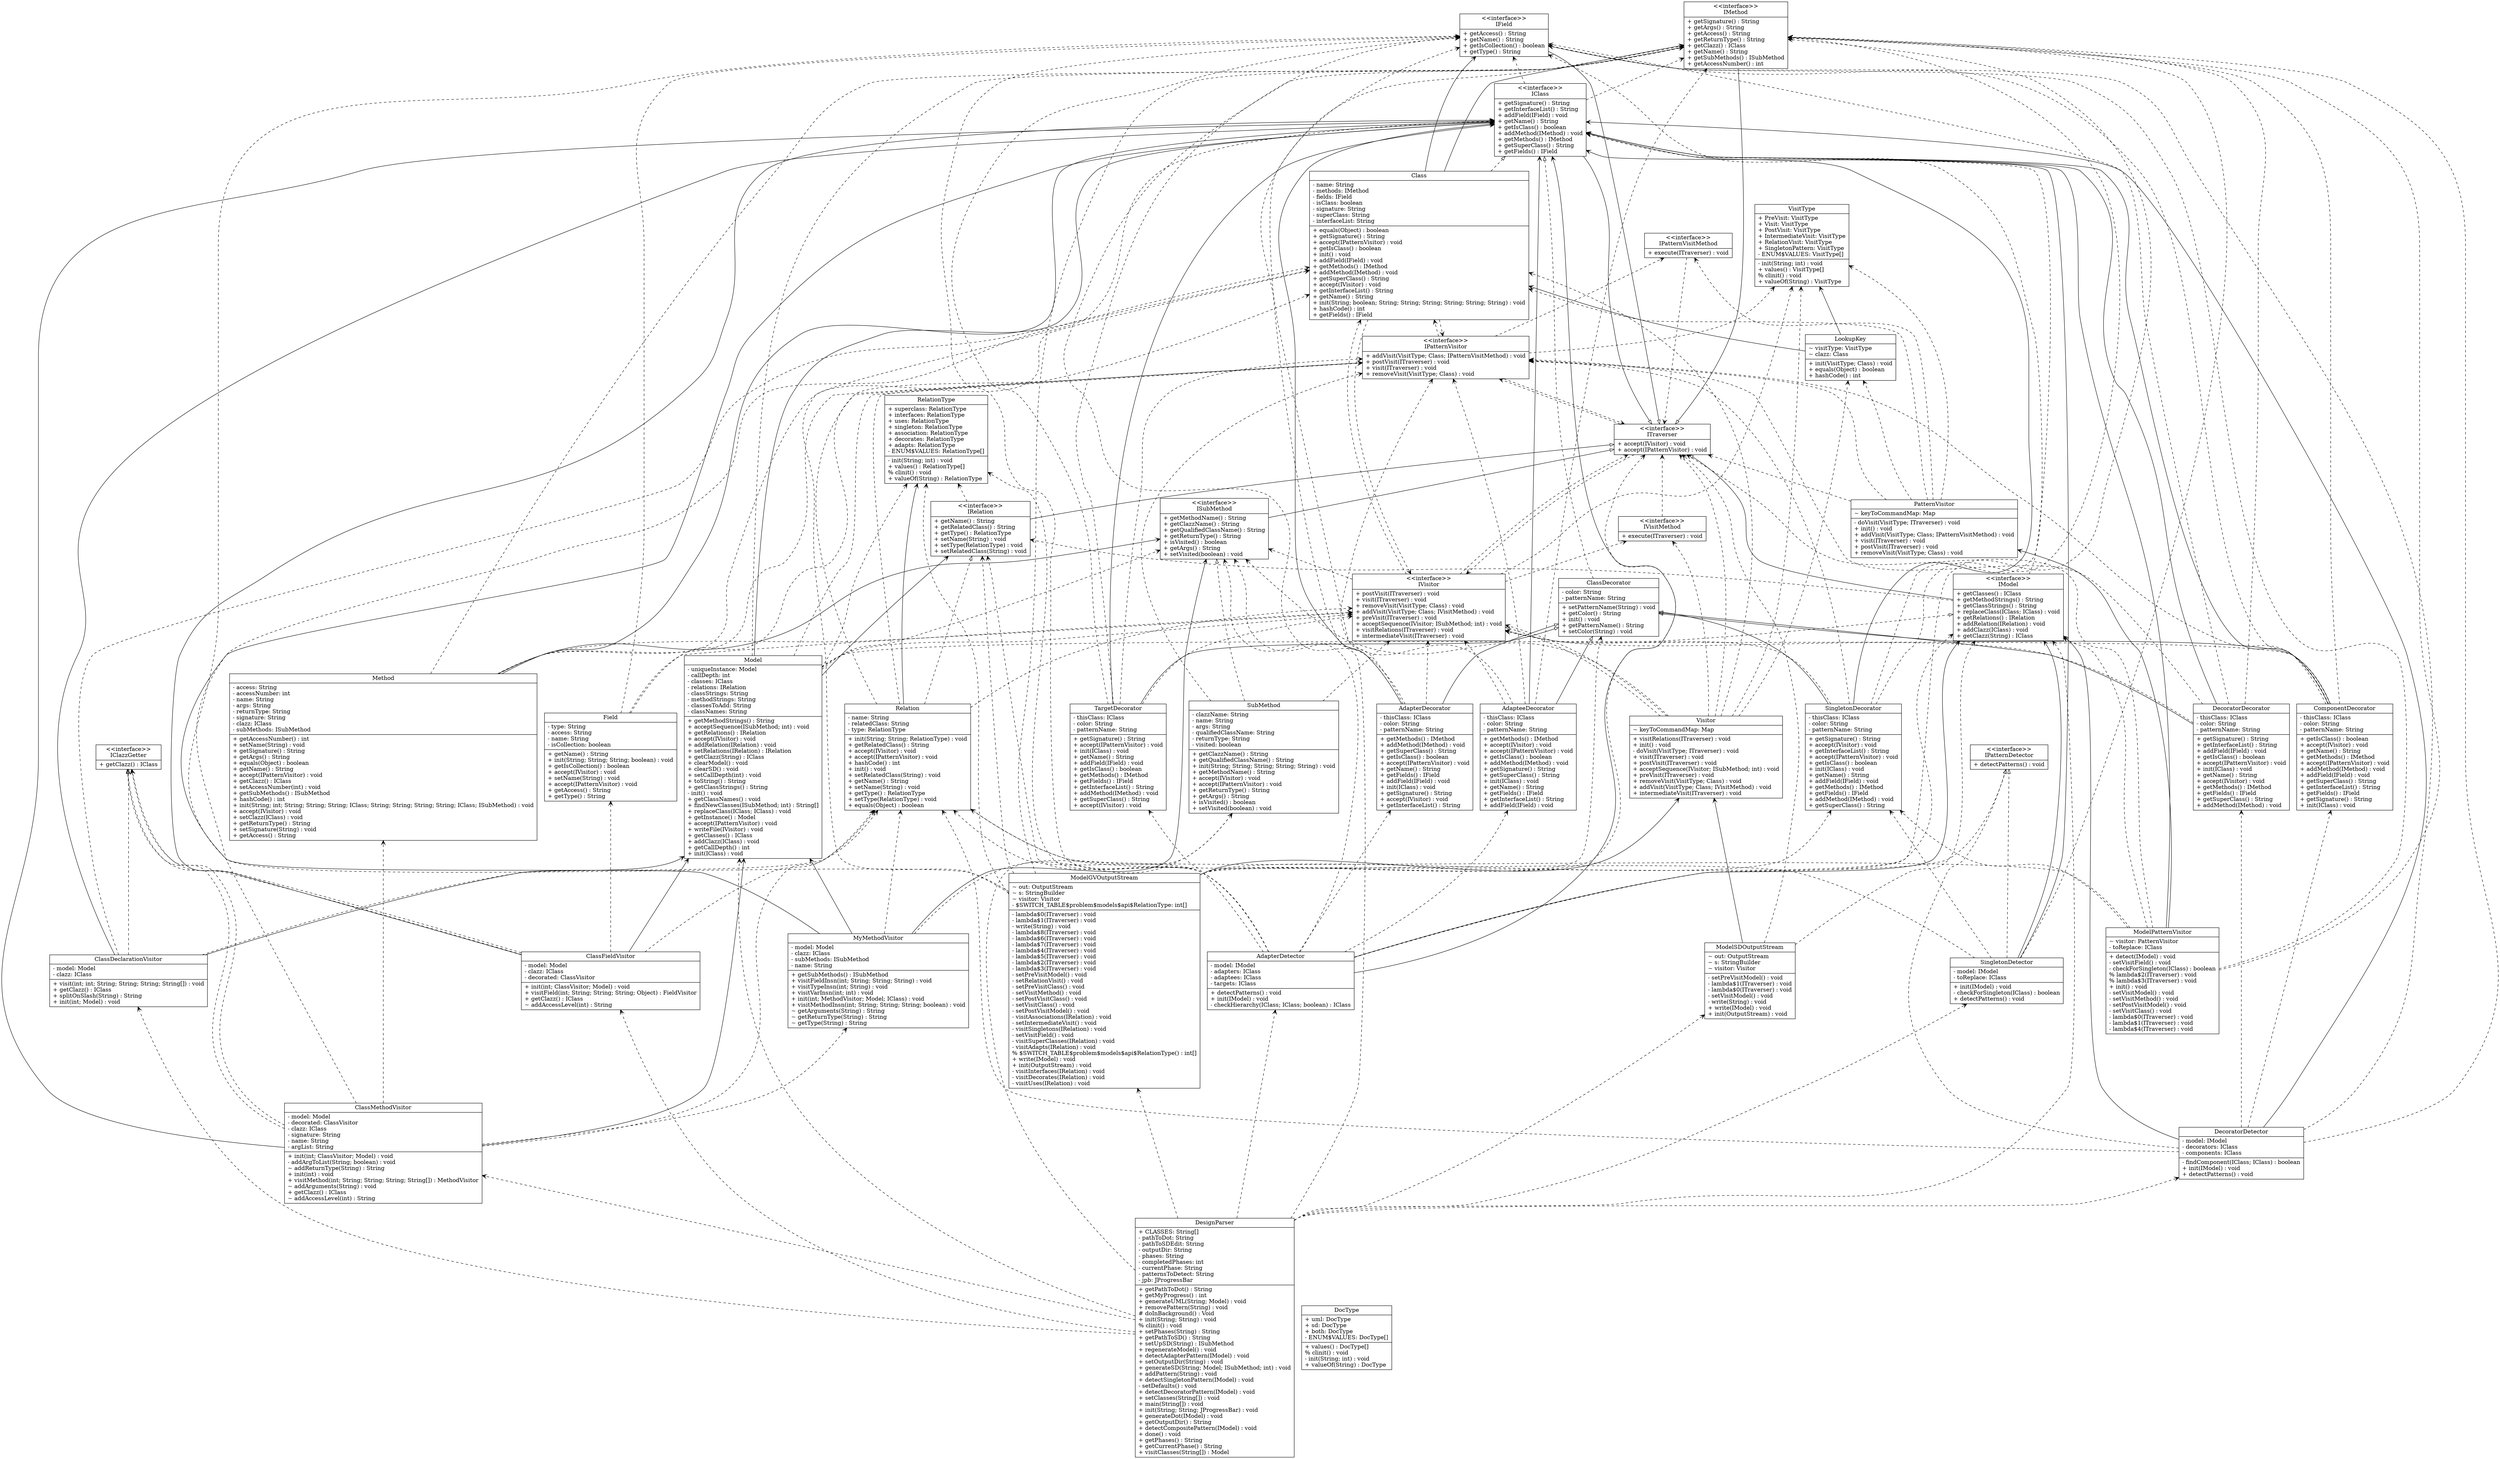 digraph model{
rankdir = BT;
DecoratorDetector [
shape="record",
label = "{DecoratorDetector| - model: IModel\l- decorators: IClass\l- components: IClass\l|- findComponent(IClass; IClass) : boolean\l+ init(IModel) : void\l+ detectPatterns() : void\l}"
];

IVisitor [
shape="record",
label = "{\<\<interface\>\>\nIVisitor| + postVisit(ITraverser) : void\l+ visit(ITraverser) : void\l+ removeVisit(VisitType; Class) : void\l+ addVisit(VisitType; Class; IVisitMethod) : void\l+ preVisit(ITraverser) : void\l+ acceptSequence(IVisitor; ISubMethod; int) : void\l+ visitRelations(ITraverser) : void\l+ intermediateVisit(ITraverser) : void\l}"
];

ClassMethodVisitor [
shape="record",
label = "{ClassMethodVisitor| - model: Model\l- decorated: ClassVisitor\l- clazz: IClass\l- signature: String\l- name: String\l- argList: String\l|+ init(int; ClassVisitor; Model) : void\l- addArgToList(String; boolean) : void\l~ addReturnType(String) : String\l+ init(int) : void\l+ visitMethod(int; String; String; String; String[]) : MethodVisitor\l~ addArguments(String) : void\l+ getClazz() : IClass\l~ addAccessLevel(int) : String\l}"
];

LookupKey [
shape="record",
label = "{LookupKey| ~ visitType: VisitType\l~ clazz: Class\l|+ init(VisitType; Class) : void\l+ equals(Object) : boolean\l+ hashCode() : int\l}"
];

ComponentDecorator [
shape="record",
label = "{ComponentDecorator| - thisClass: IClass\l- color: String\l- patternName: String\l|+ getIsClass() : boolean\l+ accept(IVisitor) : void\l+ getName() : String\l+ getMethods() : IMethod\l+ accept(IPatternVisitor) : void\l+ addMethod(IMethod) : void\l+ addField(IField) : void\l+ getSuperClass() : String\l+ getInterfaceList() : String\l+ getFields() : IField\l+ getSignature() : String\l+ init(IClass) : void\l}"
];

ModelPatternVisitor [
shape="record",
label = "{ModelPatternVisitor| ~ visitor: PatternVisitor\l- toReplace: IClass\l|+ detect(IModel) : void\l- setVisitField() : void\l- checkForSingleton(IClass) : boolean\l% lambda$2(ITraverser) : void\l% lambda$3(ITraverser) : void\l+ init() : void\l- setVisitModel() : void\l- setVisitMethod() : void\l- setPostVisitModel() : void\l- setVisitClass() : void\l- lambda$0(ITraverser) : void\l- lambda$1(ITraverser) : void\l- lambda$4(ITraverser) : void\l}"
];

Method [
shape="record",
label = "{Method| - access: String\l- accessNumber: int\l- name: String\l- args: String\l- returnType: String\l- signature: String\l- clazz: IClass\l- subMethods: ISubMethod\l|+ getAccessNumber() : int\l+ setName(String) : void\l+ getSignature() : String\l+ getArgs() : String\l+ equals(Object) : boolean\l+ getName() : String\l+ accept(IPatternVisitor) : void\l+ getClazz() : IClass\l+ setAccessNumber(int) : void\l+ getSubMethods() : ISubMethod\l+ hashCode() : int\l+ init(String; int; String; String; String; IClass; String; String; String; String; IClass; ISubMethod) : void\l+ accept(IVisitor) : void\l+ setClazz(IClass) : void\l+ getReturnType() : String\l+ setSignature(String) : void\l+ getAccess() : String\l}"
];

SingletonDetector [
shape="record",
label = "{SingletonDetector| - model: IModel\l- toReplace: IClass\l|+ init(IModel) : void\l- checkForSingleton(IClass) : boolean\l+ detectPatterns() : void\l}"
];

IField [
shape="record",
label = "{\<\<interface\>\>\nIField| + getAccess() : String\l+ getName() : String\l+ getIsCollection() : boolean\l+ getType() : String\l}"
];

ModelSDOutputStream [
shape="record",
label = "{ModelSDOutputStream| ~ out: OutputStream\l~ s: StringBuilder\l~ visitor: Visitor\l|- setPreVisitModel() : void\l- lambda$1(ITraverser) : void\l- lambda$0(ITraverser) : void\l- setVisitModel() : void\l- write(String) : void\l+ write(IModel) : void\l+ init(OutputStream) : void\l}"
];

ISubMethod [
shape="record",
label = "{\<\<interface\>\>\nISubMethod| + getMethodName() : String\l+ getClazzName() : String\l+ getQualifiedClassName() : String\l+ getReturnType() : String\l+ isVisited() : boolean\l+ getArgs() : String\l+ setVisited(boolean) : void\l}"
];

IVisitMethod [
shape="record",
label = "{\<\<interface\>\>\nIVisitMethod| + execute(ITraverser) : void\l}"
];

AdapterDetector [
shape="record",
label = "{AdapterDetector| - model: IModel\l- adapters: IClass\l- adaptees: IClass\l- targets: IClass\l|+ detectPatterns() : void\l+ init(IModel) : void\l- checkHierarchy(IClass; IClass; boolean) : IClass\l}"
];

Class [
shape="record",
label = "{Class| - name: String\l- methods: IMethod\l- fields: IField\l- isClass: boolean\l- signature: String\l- superClass: String\l- interfaceList: String\l|+ equals(Object) : boolean\l+ getSignature() : String\l+ accept(IPatternVisitor) : void\l+ getIsClass() : boolean\l+ init() : void\l+ addField(IField) : void\l+ getMethods() : IMethod\l+ addMethod(IMethod) : void\l+ getSuperClass() : String\l+ accept(IVisitor) : void\l+ getInterfaceList() : String\l+ getName() : String\l+ init(String; boolean; String; String; String; String; String; String) : void\l+ hashCode() : int\l+ getFields() : IField\l}"
];

IRelation [
shape="record",
label = "{\<\<interface\>\>\nIRelation| + getName() : String\l+ getRelatedClass() : String\l+ getType() : RelationType\l+ setName(String) : void\l+ setType(RelationType) : void\l+ setRelatedClass(String) : void\l}"
];

VisitType [
shape="record",
label = "{VisitType| + PreVisit: VisitType\l+ Visit: VisitType\l+ PostVisit: VisitType\l+ IntermediateVisit: VisitType\l+ RelationVisit: VisitType\l+ SingletonPattern: VisitType\l- ENUM$VALUES: VisitType[]\l|- init(String; int) : void\l+ values() : VisitType[]\l% clinit() : void\l+ valueOf(String) : VisitType\l}"
];

Model [
shape="record",
label = "{Model| - uniqueInstance: Model\l- callDepth: int\l- classes: IClass\l- relations: IRelation\l- classStrings: String\l- methodStrings: String\l- classesToAdd: String\l- classNames: String\l|+ getMethodStrings() : String\l+ acceptSequence(ISubMethod; int) : void\l+ getRelations() : IRelation\l+ accept(IVisitor) : void\l+ addRelation(IRelation) : void\l+ setRelations(IRelation) : IRelation\l+ getClazz(String) : IClass\l+ clearModel() : void\l+ clearSD() : void\l+ setCallDepth(int) : void\l+ toString() : String\l+ getClassStrings() : String\l- init() : void\l+ getClassNames() : void\l+ findNewClasses(ISubMethod; int) : String[]\l+ replaceClass(IClass; IClass) : void\l+ getInstance() : Model\l+ accept(IPatternVisitor) : void\l+ writeFile(IVisitor) : void\l+ getClasses() : IClass\l+ addClazz(IClass) : void\l+ getCallDepth() : int\l+ init(IClass) : void\l}"
];

ModelGVOutputStream [
shape="record",
label = "{ModelGVOutputStream| ~ out: OutputStream\l~ s: StringBuilder\l~ visitor: Visitor\l- $SWITCH_TABLE$problem$models$api$RelationType: int[]\l|- lambda$0(ITraverser) : void\l- lambda$1(ITraverser) : void\l- write(String) : void\l- lambda$8(ITraverser) : void\l- lambda$6(ITraverser) : void\l- lambda$7(ITraverser) : void\l- lambda$4(ITraverser) : void\l- lambda$5(ITraverser) : void\l- lambda$2(ITraverser) : void\l- lambda$3(ITraverser) : void\l- setPreVisitModel() : void\l- setRelationVisit() : void\l- setPreVisitClass() : void\l- setVisitMethod() : void\l- setPostVisitClass() : void\l- setVisitClass() : void\l- setPostVisitModel() : void\l- visitAssociations(IRelation) : void\l- setIntermediateVisit() : void\l- visitSingletons(IRelation) : void\l- setVisitField() : void\l- visitSuperClasses(IRelation) : void\l- visitAdapts(IRelation) : void\l% $SWITCH_TABLE$problem$models$api$RelationType() : int[]\l+ write(IModel) : void\l+ init(OutputStream) : void\l- visitInterfaces(IRelation) : void\l- visitDecorates(IRelation) : void\l- visitUses(IRelation) : void\l}"
];

ITraverser [
shape="record",
label = "{\<\<interface\>\>\nITraverser| + accept(IVisitor) : void\l+ accept(IPatternVisitor) : void\l}"
];

AdapterDecorator [
shape="record",
label = "{AdapterDecorator| - thisClass: IClass\l- color: String\l- patternName: String\l|+ getMethods() : IMethod\l+ addMethod(IMethod) : void\l+ getSuperClass() : String\l+ getIsClass() : boolean\l+ accept(IPatternVisitor) : void\l+ getName() : String\l+ getFields() : IField\l+ addField(IField) : void\l+ init(IClass) : void\l+ getSignature() : String\l+ accept(IVisitor) : void\l+ getInterfaceList() : String\l}"
];

AdapteeDecorator [
shape="record",
label = "{AdapteeDecorator| - thisClass: IClass\l- color: String\l- patternName: String\l|+ getMethods() : IMethod\l+ accept(IVisitor) : void\l+ accept(IPatternVisitor) : void\l+ getIsClass() : boolean\l+ addMethod(IMethod) : void\l+ getSignature() : String\l+ getSuperClass() : String\l+ init(IClass) : void\l+ getName() : String\l+ getFields() : IField\l+ getInterfaceList() : String\l+ addField(IField) : void\l}"
];

IPatternVisitor [
shape="record",
label = "{\<\<interface\>\>\nIPatternVisitor| + addVisit(VisitType; Class; IPatternVisitMethod) : void\l+ postVisit(ITraverser) : void\l+ visit(ITraverser) : void\l+ removeVisit(VisitType; Class) : void\l}"
];

IPatternVisitMethod [
shape="record",
label = "{\<\<interface\>\>\nIPatternVisitMethod| + execute(ITraverser) : void\l}"
];

ClassDecorator [
shape="record",
label = "{ClassDecorator| - color: String\l- patternName: String\l|+ setPatternName(String) : void\l+ getColor() : String\l+ init() : void\l+ getPatternName() : String\l+ setColor(String) : void\l}"
];

SubMethod [
shape="record",
label = "{SubMethod| - clazzName: String\l- name: String\l- args: String\l- qualifiedClassName: String\l- returnType: String\l- visited: boolean\l|+ getClazzName() : String\l+ getQualifiedClassName() : String\l+ init(String; String; String; String; String) : void\l+ getMethodName() : String\l+ accept(IVisitor) : void\l+ accept(IPatternVisitor) : void\l+ getReturnType() : String\l+ getArgs() : String\l+ isVisited() : boolean\l+ setVisited(boolean) : void\l}"
];

Visitor [
shape="record",
label = "{Visitor| ~ keyToCommandMap: Map\l|+ visitRelations(ITraverser) : void\l+ init() : void\l- doVisit(VisitType; ITraverser) : void\l+ visit(ITraverser) : void\l+ postVisit(ITraverser) : void\l+ acceptSequence(IVisitor; ISubMethod; int) : void\l+ preVisit(ITraverser) : void\l+ removeVisit(VisitType; Class) : void\l+ addVisit(VisitType; Class; IVisitMethod) : void\l+ intermediateVisit(ITraverser) : void\l}"
];

ClassDeclarationVisitor [
shape="record",
label = "{ClassDeclarationVisitor| - model: Model\l- clazz: IClass\l|+ visit(int; int; String; String; String; String[]) : void\l+ getClazz() : IClass\l+ splitOnSlash(String) : String\l+ init(int; Model) : void\l}"
];

DesignParser [
shape="record",
label = "{DesignParser| + CLASSES: String[]\l- pathToDot: String\l- pathToSDEdit: String\l- outputDir: String\l- phases: String\l- completedPhases: int\l- currentPhase: String\l- patternsToDetect: String\l- jpb: JProgressBar\l|+ getPathToDot() : String\l+ getMyProgress() : int\l+ generateUML(String; Model) : void\l+ removePattern(String) : void\l# doInBackground() : Void\l+ init(String; String) : void\l% clinit() : void\l+ setPhases(String) : String\l+ getPathToSD() : String\l+ setUpSD(String) : ISubMethod\l+ regenerateModel() : void\l+ detectAdapterPattern(IModel) : void\l+ setOutputDir(String) : void\l+ generateSD(String; Model; ISubMethod; int) : void\l+ addPattern(String) : void\l+ detectSingletonPattern(IModel) : void\l- setDefaults() : void\l+ detectDecoratorPattern(IModel) : void\l+ setClasses(String[]) : void\l+ main(String[]) : void\l+ init(String; String; JProgressBar) : void\l+ generateDot(IModel) : void\l+ getOutputDir() : String\l+ detectCompositePattern(IModel) : void\l+ done() : void\l+ getPhases() : String\l+ getCurrentPhase() : String\l+ visitClasses(String[]) : Model\l}"
];

TargetDecorator [
shape="record",
label = "{TargetDecorator| - thisClass: IClass\l- color: String\l- patternName: String\l|+ getSignature() : String\l+ accept(IPatternVisitor) : void\l+ init(IClass) : void\l+ getName() : String\l+ addField(IField) : void\l+ getIsClass() : boolean\l+ getMethods() : IMethod\l+ getFields() : IField\l+ getInterfaceList() : String\l+ addMethod(IMethod) : void\l+ getSuperClass() : String\l+ accept(IVisitor) : void\l}"
];

PatternVisitor [
shape="record",
label = "{PatternVisitor| ~ keyToCommandMap: Map\l|- doVisit(VisitType; ITraverser) : void\l+ init() : void\l+ addVisit(VisitType; Class; IPatternVisitMethod) : void\l+ visit(ITraverser) : void\l+ postVisit(ITraverser) : void\l+ removeVisit(VisitType; Class) : void\l}"
];

IPatternDetector [
shape="record",
label = "{\<\<interface\>\>\nIPatternDetector| + detectPatterns() : void\l}"
];

Field [
shape="record",
label = "{Field| - type: String\l- access: String\l- name: String\l- isCollection: boolean\l|+ getName() : String\l+ init(String; String; String; boolean) : void\l+ getIsCollection() : boolean\l+ accept(IVisitor) : void\l+ setName(String) : void\l+ accept(IPatternVisitor) : void\l+ getAccess() : String\l+ getType() : String\l}"
];

ClassFieldVisitor [
shape="record",
label = "{ClassFieldVisitor| - model: Model\l- clazz: IClass\l- decorated: ClassVisitor\l|+ init(int; ClassVisitor; Model) : void\l+ visitField(int; String; String; String; Object) : FieldVisitor\l+ getClazz() : IClass\l~ addAccessLevel(int) : String\l}"
];

RelationType [
shape="record",
label = "{RelationType| + superclass: RelationType\l+ interfaces: RelationType\l+ uses: RelationType\l+ singleton: RelationType\l+ association: RelationType\l+ decorates: RelationType\l+ adapts: RelationType\l- ENUM$VALUES: RelationType[]\l|- init(String; int) : void\l+ values() : RelationType[]\l% clinit() : void\l+ valueOf(String) : RelationType\l}"
];

MyMethodVisitor [
shape="record",
label = "{MyMethodVisitor| - model: Model\l- clazz: IClass\l- subMethods: ISubMethod\l- name: String\l|+ getSubMethods() : ISubMethod\l+ visitFieldInsn(int; String; String; String) : void\l+ visitTypeInsn(int; String) : void\l+ visitVarInsn(int; int) : void\l+ init(int; MethodVisitor; Model; IClass) : void\l+ visitMethodInsn(int; String; String; String; boolean) : void\l~ getArguments(String) : String\l~ getReturnType(String) : String\l~ getType(String) : String\l}"
];

Relation [
shape="record",
label = "{Relation| - name: String\l- relatedClass: String\l- type: RelationType\l|+ init(String; String; RelationType) : void\l+ getRelatedClass() : String\l+ accept(IVisitor) : void\l+ accept(IPatternVisitor) : void\l+ hashCode() : int\l+ init() : void\l+ setRelatedClass(String) : void\l+ getName() : String\l+ setName(String) : void\l+ getType() : RelationType\l+ setType(RelationType) : void\l+ equals(Object) : boolean\l}"
];

IMethod [
shape="record",
label = "{\<\<interface\>\>\nIMethod| + getSignature() : String\l+ getArgs() : String\l+ getAccess() : String\l+ getReturnType() : String\l+ getClazz() : IClass\l+ getName() : String\l+ getSubMethods() : ISubMethod\l+ getAccessNumber() : int\l}"
];

IClass [
shape="record",
label = "{\<\<interface\>\>\nIClass| + getSignature() : String\l+ getInterfaceList() : String\l+ addField(IField) : void\l+ getName() : String\l+ getIsClass() : boolean\l+ addMethod(IMethod) : void\l+ getMethods() : IMethod\l+ getSuperClass() : String\l+ getFields() : IField\l}"
];

IClazzGetter [
shape="record",
label = "{\<\<interface\>\>\nIClazzGetter| + getClazz() : IClass\l}"
];

DocType [
shape="record",
label = "{DocType| + uml: DocType\l+ sd: DocType\l+ both: DocType\l- ENUM$VALUES: DocType[]\l|+ values() : DocType[]\l% clinit() : void\l- init(String; int) : void\l+ valueOf(String) : DocType\l}"
];

SingletonDecorator [
shape="record",
label = "{SingletonDecorator| - thisClass: IClass\l- color: String\l- patternName: String\l|+ getSignature() : String\l+ accept(IVisitor) : void\l+ getInterfaceList() : String\l+ accept(IPatternVisitor) : void\l+ getIsClass() : boolean\l+ init(IClass) : void\l+ getName() : String\l+ addField(IField) : void\l+ getMethods() : IMethod\l+ getFields() : IField\l+ addMethod(IMethod) : void\l+ getSuperClass() : String\l}"
];

IModel [
shape="record",
label = "{\<\<interface\>\>\nIModel| + getClasses() : IClass\l+ getMethodStrings() : String\l+ getClassStrings() : String\l+ replaceClass(IClass; IClass) : void\l+ getRelations() : IRelation\l+ addRelation(IRelation) : void\l+ addClazz(IClass) : void\l+ getClazz(String) : IClass\l}"
];

DecoratorDecorator [
shape="record",
label = "{DecoratorDecorator| - thisClass: IClass\l- color: String\l- patternName: String\l|+ getSignature() : String\l+ getInterfaceList() : String\l+ addField(IField) : void\l+ getIsClass() : boolean\l+ accept(IPatternVisitor) : void\l+ init(IClass) : void\l+ getName() : String\l+ accept(IVisitor) : void\l+ getMethods() : IMethod\l+ getFields() : IField\l+ getSuperClass() : String\l+ addMethod(IMethod) : void\l}"
];

//writing relations between classes now
ClassDeclarationVisitor -> IClazzGetter [arrowhead = "empty", style = "dashed"];
ClassDeclarationVisitor -> Model [arrowhead = "vee"];
ClassDeclarationVisitor -> IClass [arrowhead = "vee"];
ClassDeclarationVisitor -> Class [arrowhead = "vee", style = "dashed"];
ClassDeclarationVisitor -> Relation [arrowhead = "vee", style = "dashed"];
ClassFieldVisitor -> IClazzGetter [arrowhead = "empty", style = "dashed"];
ClassFieldVisitor -> Model [arrowhead = "vee"];
ClassFieldVisitor -> IClass [arrowhead = "vee"];
ClassFieldVisitor -> Relation [arrowhead = "vee", style = "dashed"];
ClassFieldVisitor -> Field [arrowhead = "vee", style = "dashed"];
ClassFieldVisitor -> IClazzGetter [arrowhead = "vee", style = "dashed"];
ClassMethodVisitor -> IClazzGetter [arrowhead = "empty", style = "dashed"];
ClassMethodVisitor -> Model [arrowhead = "vee"];
ClassMethodVisitor -> IClass [arrowhead = "vee"];
ClassMethodVisitor -> MyMethodVisitor [arrowhead = "vee", style = "dashed"];
ClassMethodVisitor -> Relation [arrowhead = "vee", style = "dashed"];
ClassMethodVisitor -> Method [arrowhead = "vee", style = "dashed"];
ClassMethodVisitor -> Class [arrowhead = "vee", style = "dashed"];
ClassMethodVisitor -> IClazzGetter [arrowhead = "vee", style = "dashed"];
DesignParser -> SubMethod [arrowhead = "vee", style = "dashed"];
DesignParser -> Model [arrowhead = "vee", style = "dashed"];
DesignParser -> ClassDeclarationVisitor [arrowhead = "vee", style = "dashed"];
DesignParser -> ClassFieldVisitor [arrowhead = "vee", style = "dashed"];
DesignParser -> ClassMethodVisitor [arrowhead = "vee", style = "dashed"];
DesignParser -> IModel [arrowhead = "vee", style = "dashed"];
DesignParser -> SingletonDetector [arrowhead = "vee", style = "dashed"];
DesignParser -> DecoratorDetector [arrowhead = "vee", style = "dashed"];
DesignParser -> AdapterDetector [arrowhead = "vee", style = "dashed"];
DesignParser -> ModelGVOutputStream [arrowhead = "vee", style = "dashed"];
DesignParser -> ISubMethod [arrowhead = "vee", style = "dashed"];
DesignParser -> ModelSDOutputStream [arrowhead = "vee", style = "dashed"];
MyMethodVisitor -> Model [arrowhead = "vee"];
MyMethodVisitor -> IClass [arrowhead = "vee"];
MyMethodVisitor -> ISubMethod [arrowhead = "vee"];
MyMethodVisitor -> SubMethod [arrowhead = "vee", style = "dashed"];
MyMethodVisitor -> Relation [arrowhead = "vee", style = "dashed"];
AdapteeDecorator -> ClassDecorator [arrowhead = "empty"];
AdapteeDecorator -> IClass [arrowhead = "vee"];
AdapteeDecorator -> IVisitor [arrowhead = "vee", style = "dashed"];
AdapteeDecorator -> IField [arrowhead = "vee", style = "dashed"];
AdapteeDecorator -> IMethod [arrowhead = "vee", style = "dashed"];
AdapteeDecorator -> IPatternVisitor [arrowhead = "vee", style = "dashed"];
AdapterDecorator -> ClassDecorator [arrowhead = "empty"];
AdapterDecorator -> IClass [arrowhead = "vee"];
AdapterDecorator -> IVisitor [arrowhead = "vee", style = "dashed"];
AdapterDecorator -> IField [arrowhead = "vee", style = "dashed"];
AdapterDecorator -> IMethod [arrowhead = "vee", style = "dashed"];
AdapterDecorator -> IPatternVisitor [arrowhead = "vee", style = "dashed"];
ClassDecorator -> IClass [arrowhead = "empty", style = "dashed"];
ComponentDecorator -> ClassDecorator [arrowhead = "empty"];
ComponentDecorator -> IClass [arrowhead = "vee"];
ComponentDecorator -> IVisitor [arrowhead = "vee", style = "dashed"];
ComponentDecorator -> IField [arrowhead = "vee", style = "dashed"];
ComponentDecorator -> IMethod [arrowhead = "vee", style = "dashed"];
ComponentDecorator -> IPatternVisitor [arrowhead = "vee", style = "dashed"];
DecoratorDecorator -> ClassDecorator [arrowhead = "empty"];
DecoratorDecorator -> IClass [arrowhead = "vee"];
DecoratorDecorator -> IVisitor [arrowhead = "vee", style = "dashed"];
DecoratorDecorator -> IField [arrowhead = "vee", style = "dashed"];
DecoratorDecorator -> IMethod [arrowhead = "vee", style = "dashed"];
DecoratorDecorator -> IPatternVisitor [arrowhead = "vee", style = "dashed"];
SingletonDecorator -> ClassDecorator [arrowhead = "empty"];
SingletonDecorator -> IClass [arrowhead = "vee"];
SingletonDecorator -> IVisitor [arrowhead = "vee", style = "dashed"];
SingletonDecorator -> IField [arrowhead = "vee", style = "dashed"];
SingletonDecorator -> IMethod [arrowhead = "vee", style = "dashed"];
SingletonDecorator -> IPatternVisitor [arrowhead = "vee", style = "dashed"];
TargetDecorator -> ClassDecorator [arrowhead = "empty"];
TargetDecorator -> IClass [arrowhead = "vee"];
TargetDecorator -> IVisitor [arrowhead = "vee", style = "dashed"];
TargetDecorator -> IField [arrowhead = "vee", style = "dashed"];
TargetDecorator -> IMethod [arrowhead = "vee", style = "dashed"];
TargetDecorator -> IPatternVisitor [arrowhead = "vee", style = "dashed"];
AdapterDetector -> IPatternDetector [arrowhead = "empty", style = "dashed"];
AdapterDetector -> IModel [arrowhead = "vee"];
AdapterDetector -> IClass [arrowhead = "vee"];
AdapterDetector -> IMethod [arrowhead = "vee", style = "dashed"];
AdapterDetector -> IField [arrowhead = "vee", style = "dashed"];
AdapterDetector -> IRelation [arrowhead = "vee", style = "dashed"];
AdapterDetector -> RelationType [arrowhead = "vee", style = "dashed"];
AdapterDetector -> ISubMethod [arrowhead = "vee", style = "dashed"];
AdapterDetector -> Relation [arrowhead = "vee", style = "dashed"];
AdapterDetector -> AdapterDecorator [arrowhead = "vee", style = "dashed"];
AdapterDetector -> AdapteeDecorator [arrowhead = "vee", style = "dashed"];
AdapterDetector -> TargetDecorator [arrowhead = "vee", style = "dashed"];
DecoratorDetector -> IPatternDetector [arrowhead = "empty", style = "dashed"];
DecoratorDetector -> IModel [arrowhead = "vee"];
DecoratorDetector -> IClass [arrowhead = "vee"];
DecoratorDetector -> IMethod [arrowhead = "vee", style = "dashed"];
DecoratorDetector -> IField [arrowhead = "vee", style = "dashed"];
DecoratorDetector -> DecoratorDecorator [arrowhead = "vee", style = "dashed"];
DecoratorDetector -> ComponentDecorator [arrowhead = "vee", style = "dashed"];
DecoratorDetector -> Relation [arrowhead = "vee", style = "dashed"];
SingletonDetector -> IPatternDetector [arrowhead = "empty", style = "dashed"];
SingletonDetector -> IModel [arrowhead = "vee"];
SingletonDetector -> IClass [arrowhead = "vee"];
SingletonDetector -> SingletonDecorator [arrowhead = "vee", style = "dashed"];
SingletonDetector -> Relation [arrowhead = "vee", style = "dashed"];
SingletonDetector -> IMethod [arrowhead = "vee", style = "dashed"];
IPatternVisitMethod -> ITraverser [arrowhead = "vee", style = "dashed"];
IPatternVisitor -> ITraverser [arrowhead = "vee", style = "dashed"];
IPatternVisitor -> VisitType [arrowhead = "vee", style = "dashed"];
IPatternVisitor -> Class [arrowhead = "vee", style = "dashed"];
IPatternVisitor -> IPatternVisitMethod [arrowhead = "vee", style = "dashed"];
ModelPatternVisitor -> PatternVisitor [arrowhead = "vee"];
ModelPatternVisitor -> IClass [arrowhead = "vee"];
ModelPatternVisitor -> IModel [arrowhead = "vee", style = "dashed"];
ModelPatternVisitor -> IMethod [arrowhead = "vee", style = "dashed"];
ModelPatternVisitor -> ITraverser [arrowhead = "vee", style = "dashed"];
ModelPatternVisitor -> IField [arrowhead = "vee", style = "dashed"];
ModelPatternVisitor -> SingletonDecorator [arrowhead = "vee", style = "dashed"];
ModelPatternVisitor -> Relation [arrowhead = "vee", style = "dashed"];
PatternVisitor -> IPatternVisitor [arrowhead = "empty", style = "dashed"];
PatternVisitor -> ITraverser [arrowhead = "vee", style = "dashed"];
PatternVisitor -> VisitType [arrowhead = "vee", style = "dashed"];
PatternVisitor -> LookupKey [arrowhead = "vee", style = "dashed"];
PatternVisitor -> Class [arrowhead = "vee", style = "dashed"];
PatternVisitor -> IPatternVisitMethod [arrowhead = "vee", style = "dashed"];
ITraverser -> IVisitor [arrowhead = "vee", style = "dashed"];
ITraverser -> IPatternVisitor [arrowhead = "vee", style = "dashed"];
IVisitor -> ITraverser [arrowhead = "vee", style = "dashed"];
IVisitor -> VisitType [arrowhead = "vee", style = "dashed"];
IVisitor -> Class [arrowhead = "vee", style = "dashed"];
IVisitor -> IVisitMethod [arrowhead = "vee", style = "dashed"];
IVisitor -> ISubMethod [arrowhead = "vee", style = "dashed"];
Visitor -> IVisitor [arrowhead = "empty", style = "dashed"];
Visitor -> ITraverser [arrowhead = "vee", style = "dashed"];
Visitor -> VisitType [arrowhead = "vee", style = "dashed"];
Visitor -> LookupKey [arrowhead = "vee", style = "dashed"];
Visitor -> Class [arrowhead = "vee", style = "dashed"];
Visitor -> IVisitMethod [arrowhead = "vee", style = "dashed"];
Visitor -> IVisitor [arrowhead = "vee", style = "dashed"];
Visitor -> ISubMethod [arrowhead = "vee", style = "dashed"];
LookupKey -> VisitType [arrowhead = "vee"];
LookupKey -> Class [arrowhead = "vee"];
IVisitMethod -> ITraverser [arrowhead = "vee", style = "dashed"];
IClass -> ITraverser [arrowhead = "empty"];
IClass -> IMethod [arrowhead = "vee", style = "dashed"];
IClass -> IField [arrowhead = "vee", style = "dashed"];
IField -> ITraverser [arrowhead = "empty"];
IMethod -> ITraverser [arrowhead = "empty"];
IModel -> ITraverser [arrowhead = "empty"];
IModel -> IClass [arrowhead = "vee", style = "dashed"];
IModel -> IRelation [arrowhead = "vee", style = "dashed"];
IRelation -> ITraverser [arrowhead = "empty"];
IRelation -> RelationType [arrowhead = "vee", style = "dashed"];
ISubMethod -> ITraverser [arrowhead = "empty"];
Class -> IClass [arrowhead = "empty", style = "dashed"];
Class -> IMethod [arrowhead = "vee"];
Class -> IField [arrowhead = "vee"];
Class -> IVisitor [arrowhead = "vee", style = "dashed"];
Class -> IPatternVisitor [arrowhead = "vee", style = "dashed"];
Field -> IField [arrowhead = "empty", style = "dashed"];
Field -> IVisitor [arrowhead = "vee", style = "dashed"];
Field -> IPatternVisitor [arrowhead = "vee", style = "dashed"];
Method -> IMethod [arrowhead = "empty", style = "dashed"];
Method -> IClass [arrowhead = "vee"];
Method -> ISubMethod [arrowhead = "vee"];
Method -> IVisitor [arrowhead = "vee", style = "dashed"];
Method -> Class [arrowhead = "vee", style = "dashed"];
Method -> IPatternVisitor [arrowhead = "vee", style = "dashed"];
Model -> IModel [arrowhead = "empty", style = "dashed"];
Model -> IClass [arrowhead = "vee"];
Model -> IRelation [arrowhead = "vee"];
Model -> RelationType [arrowhead = "vee", style = "dashed"];
Model -> IVisitor [arrowhead = "vee", style = "dashed"];
Model -> ISubMethod [arrowhead = "vee", style = "dashed"];
Model -> IMethod [arrowhead = "vee", style = "dashed"];
Model -> IPatternVisitor [arrowhead = "vee", style = "dashed"];
ModelGVOutputStream -> Visitor [arrowhead = "vee"];
ModelGVOutputStream -> IModel [arrowhead = "vee", style = "dashed"];
ModelGVOutputStream -> IRelation [arrowhead = "vee", style = "dashed"];
ModelGVOutputStream -> ITraverser [arrowhead = "vee", style = "dashed"];
ModelGVOutputStream -> IClass [arrowhead = "vee", style = "dashed"];
ModelGVOutputStream -> ClassDecorator [arrowhead = "vee", style = "dashed"];
ModelGVOutputStream -> SingletonDecorator [arrowhead = "vee", style = "dashed"];
ModelGVOutputStream -> IMethod [arrowhead = "vee", style = "dashed"];
ModelGVOutputStream -> IField [arrowhead = "vee", style = "dashed"];
ModelGVOutputStream -> RelationType [arrowhead = "vee", style = "dashed"];
ModelSDOutputStream -> Visitor [arrowhead = "vee"];
ModelSDOutputStream -> IModel [arrowhead = "vee", style = "dashed"];
ModelSDOutputStream -> ITraverser [arrowhead = "vee", style = "dashed"];
Relation -> IRelation [arrowhead = "empty", style = "dashed"];
Relation -> RelationType [arrowhead = "vee"];
Relation -> IVisitor [arrowhead = "vee", style = "dashed"];
Relation -> Class [arrowhead = "vee", style = "dashed"];
Relation -> IPatternVisitor [arrowhead = "vee", style = "dashed"];
SubMethod -> ISubMethod [arrowhead = "empty", style = "dashed"];
SubMethod -> IVisitor [arrowhead = "vee", style = "dashed"];
SubMethod -> IPatternVisitor [arrowhead = "vee", style = "dashed"];
}